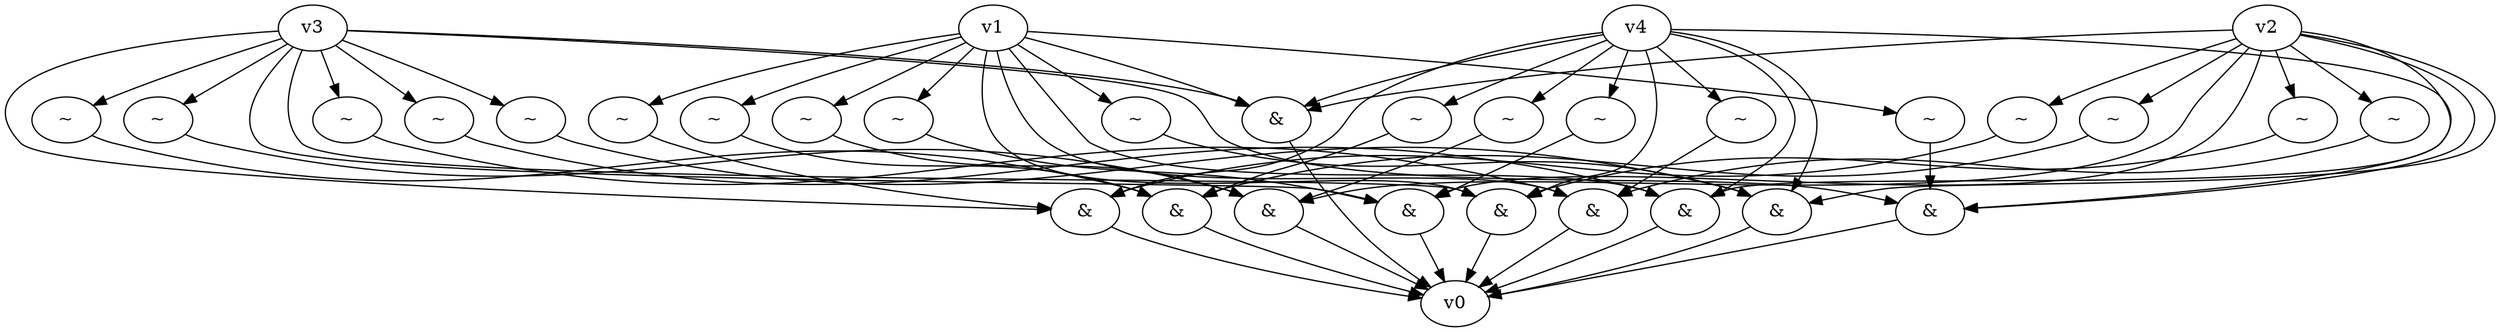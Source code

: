 digraph G { 
v5 [label="&"]; 
v6 [label="~"]; 
v7 [label="~"]; 
v8 [label="~"]; 
v9 [label="~"]; 
v10 [label="&"]; 
v11 [label="~"]; 
v12 [label="~"]; 
v13 [label="~"]; 
v14 [label="&"]; 
v15 [label="~"]; 
v16 [label="~"]; 
v17 [label="~"]; 
v18 [label="&"]; 
v19 [label="~"]; 
v20 [label="~"]; 
v21 [label="&"]; 
v22 [label="~"]; 
v23 [label="~"]; 
v24 [label="&"]; 
v25 [label="~"]; 
v26 [label="&"]; 
v27 [label="~"]; 
v28 [label="~"]; 
v29 [label="&"]; 
v30 [label="~"]; 
v31 [label="&"]; 
v32 [label="~"]; 
v33 [label="&"]; 
v1 -> v9 -> v5 -> v0;
v1 -> v10 -> v0;
v1 -> v17 -> v14 -> v0;
v1 -> v20 -> v18 -> v0;
v1 -> v23 -> v21 -> v0;
v1 -> v24 -> v0;
v1 -> v28 -> v26 -> v0;
v1 -> v29 -> v0;
v1 -> v32 -> v31 -> v0;
v1 -> v33 -> v0;
v2 -> v8 -> v5;
v2 -> v13 -> v10;
v2 -> v14;
v2 -> v18;
v2 -> v21;
v2 -> v24;
v2 -> v27 -> v26;
v2 -> v30 -> v29;
v2 -> v31;
v2 -> v33;
v3 -> v7 -> v5;
v3 -> v12 -> v10;
v3 -> v16 -> v14;
v3 -> v18;
v3 -> v22 -> v21;
v3 -> v25 -> v24;
v3 -> v26;
v3 -> v29;
v3 -> v31;
v3 -> v33;
v4 -> v6 -> v5;
v4 -> v11 -> v10;
v4 -> v15 -> v14;
v4 -> v19 -> v18;
v4 -> v21;
v4 -> v24;
v4 -> v26;
v4 -> v29;
v4 -> v31;
v4 -> v33;
}